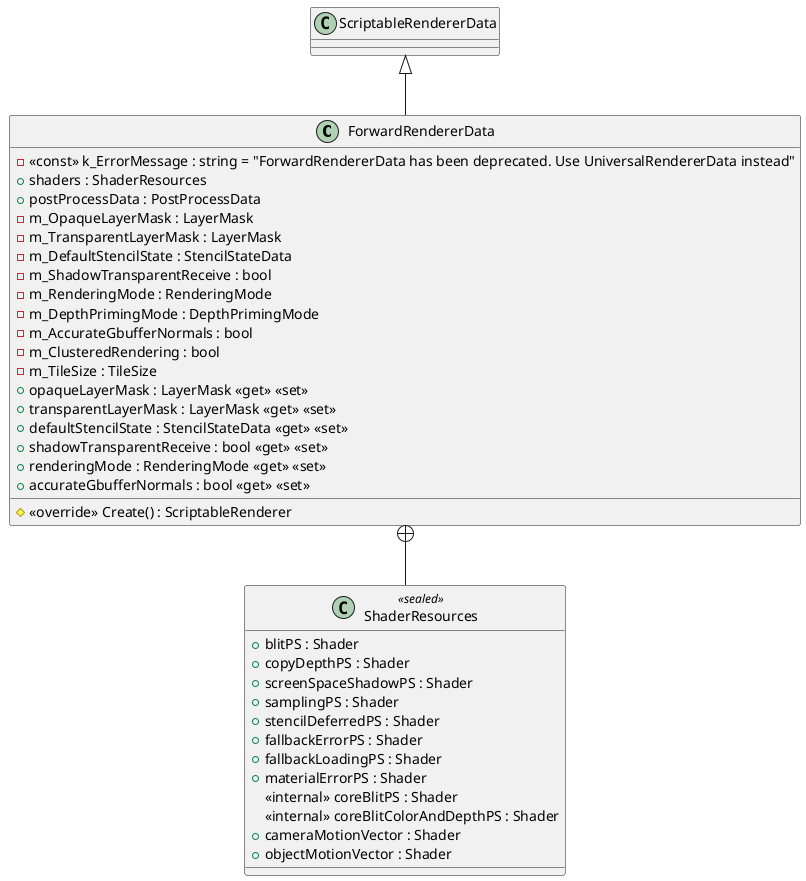 @startuml
class ForwardRendererData {
    - <<const>> k_ErrorMessage : string = "ForwardRendererData has been deprecated. Use UniversalRendererData instead"
    + shaders : ShaderResources
    + postProcessData : PostProcessData
    - m_OpaqueLayerMask : LayerMask
    - m_TransparentLayerMask : LayerMask
    - m_DefaultStencilState : StencilStateData
    - m_ShadowTransparentReceive : bool
    - m_RenderingMode : RenderingMode
    - m_DepthPrimingMode : DepthPrimingMode
    - m_AccurateGbufferNormals : bool
    - m_ClusteredRendering : bool
    - m_TileSize : TileSize
    # <<override>> Create() : ScriptableRenderer
    + opaqueLayerMask : LayerMask <<get>> <<set>>
    + transparentLayerMask : LayerMask <<get>> <<set>>
    + defaultStencilState : StencilStateData <<get>> <<set>>
    + shadowTransparentReceive : bool <<get>> <<set>>
    + renderingMode : RenderingMode <<get>> <<set>>
    + accurateGbufferNormals : bool <<get>> <<set>>
}
class ShaderResources <<sealed>> {
    + blitPS : Shader
    + copyDepthPS : Shader
    + screenSpaceShadowPS : Shader
    + samplingPS : Shader
    + stencilDeferredPS : Shader
    + fallbackErrorPS : Shader
    + fallbackLoadingPS : Shader
    + materialErrorPS : Shader
    <<internal>> coreBlitPS : Shader
    <<internal>> coreBlitColorAndDepthPS : Shader
    + cameraMotionVector : Shader
    + objectMotionVector : Shader
}
ScriptableRendererData <|-- ForwardRendererData
ForwardRendererData +-- ShaderResources
@enduml
